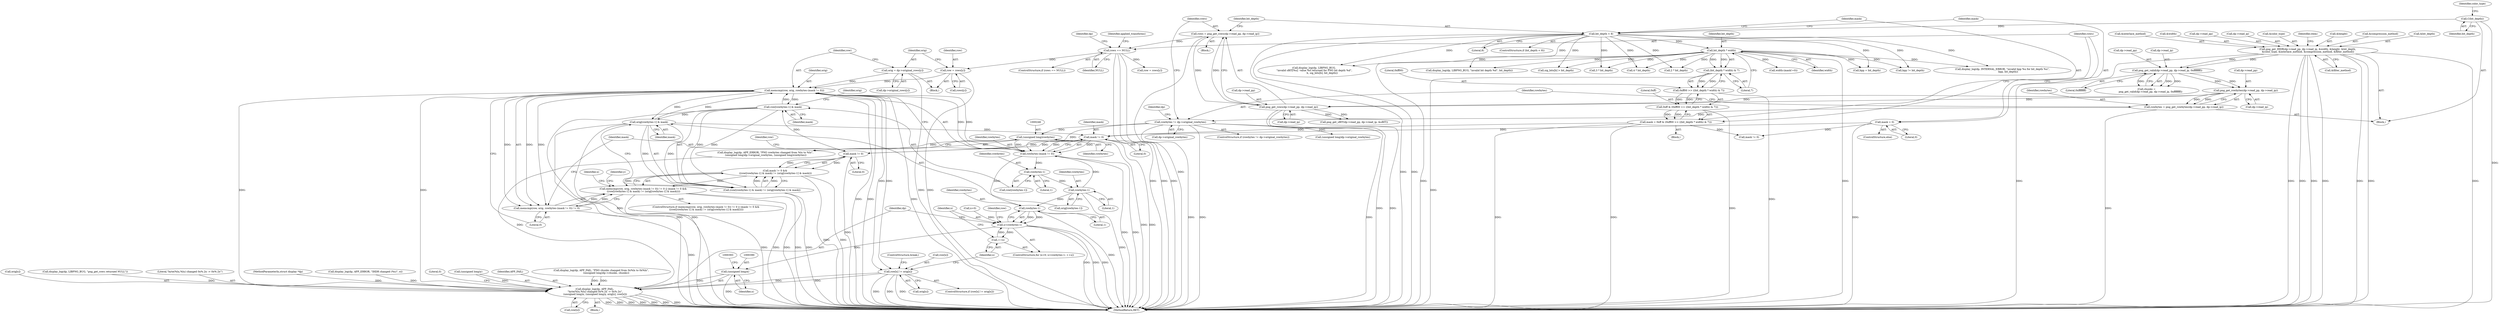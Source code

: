 digraph "0_Android_9d4853418ab2f754c2b63e091c29c5529b8b86ca_21@API" {
"1000335" [label="(Call,memcmp(row, orig, rowbytes-(mask != 0)))"];
"1000349" [label="(Call,row[rowbytes-1] & mask)"];
"1000335" [label="(Call,memcmp(row, orig, rowbytes-(mask != 0)))"];
"1000319" [label="(Call,row = rows[y])"];
"1000281" [label="(Call,rows == NULL)"];
"1000250" [label="(Call,rows = png_get_rows(dp->read_pp, dp->read_ip))"];
"1000252" [label="(Call,png_get_rows(dp->read_pp, dp->read_ip))"];
"1000223" [label="(Call,png_get_rowbytes(dp->read_pp, dp->read_ip))"];
"1000197" [label="(Call,png_get_valid(dp->read_pp, dp->read_ip, 0xffffffff))"];
"1000146" [label="(Call,png_get_IHDR(dp->read_pp, dp->read_ip, &width, &height, &bit_depth,\n &color_type, &interlace_method, &compression_method, &filter_method))"];
"1000325" [label="(Call,orig = dp->original_rows[y])"];
"1000356" [label="(Call,orig[rowbytes-1] & mask)"];
"1000338" [label="(Call,rowbytes-(mask != 0))"];
"1000245" [label="(Call,(unsigned long)rowbytes)"];
"1000231" [label="(Call,rowbytes != dp->original_rowbytes)"];
"1000221" [label="(Call,rowbytes = png_get_rowbytes(dp->read_pp, dp->read_ip))"];
"1000359" [label="(Call,rowbytes-1)"];
"1000352" [label="(Call,rowbytes-1)"];
"1000340" [label="(Call,mask != 0)"];
"1000265" [label="(Call,mask = 0xff & (0xff00 >> ((bit_depth * width) & 7)))"];
"1000267" [label="(Call,0xff & (0xff00 >> ((bit_depth * width) & 7)))"];
"1000269" [label="(Call,0xff00 >> ((bit_depth * width) & 7))"];
"1000271" [label="(Call,(bit_depth * width) & 7)"];
"1000272" [label="(Call,bit_depth * width)"];
"1000261" [label="(Call,bit_depth < 8)"];
"1000176" [label="(Call,C(bit_depth))"];
"1000277" [label="(Call,mask = 0)"];
"1000345" [label="(Call,mask != 0)"];
"1000334" [label="(Call,memcmp(row, orig, rowbytes-(mask != 0)) != 0)"];
"1000333" [label="(Call,memcmp(row, orig, rowbytes-(mask != 0)) != 0 || (mask != 0 &&\n ((row[rowbytes-1] & mask) != (orig[rowbytes-1] & mask))))"];
"1000371" [label="(Call,rowbytes-1)"];
"1000369" [label="(Call,x<rowbytes-1)"];
"1000374" [label="(Call,++x)"];
"1000389" [label="(Call,(unsigned long)x)"];
"1000385" [label="(Call,display_log(dp, APP_FAIL,\n \"byte(%lu,%lu) changed 0x%.2x -> 0x%.2x\",\n (unsigned long)x, (unsigned long)y, orig[x], row[x]))"];
"1000344" [label="(Call,mask != 0 &&\n ((row[rowbytes-1] & mask) != (orig[rowbytes-1] & mask)))"];
"1000348" [label="(Call,(row[rowbytes-1] & mask) != (orig[rowbytes-1] & mask))"];
"1000377" [label="(Call,row[x] != orig[x])"];
"1000365" [label="(ControlStructure,for (x=0; x<rowbytes-1; ++x))"];
"1000265" [label="(Call,mask = 0xff & (0xff00 >> ((bit_depth * width) & 7)))"];
"1000326" [label="(Identifier,orig)"];
"1000723" [label="(Call,display_log(dp, LIBPNG_BUG, \"invalid bit depth %d\", bit_depth))"];
"1000274" [label="(Identifier,width)"];
"1000391" [label="(Identifier,x)"];
"1000340" [label="(Call,mask != 0)"];
"1000197" [label="(Call,png_get_valid(dp->read_pp, dp->read_ip, 0xffffffff))"];
"1000371" [label="(Call,rowbytes-1)"];
"1000375" [label="(Identifier,x)"];
"1000402" [label="(Literal,0)"];
"1000362" [label="(Identifier,mask)"];
"1000363" [label="(Block,)"];
"1000230" [label="(ControlStructure,if (rowbytes != dp->original_rowbytes))"];
"1000376" [label="(ControlStructure,if (row[x] != orig[x]))"];
"1000555" [label="(Call,sig_bits[b] > bit_depth)"];
"1000176" [label="(Call,C(bit_depth))"];
"1000131" [label="(MethodParameterIn,struct display *dp)"];
"1000345" [label="(Call,mask != 0)"];
"1000485" [label="(Call,3 * bit_depth)"];
"1000377" [label="(Call,row[x] != orig[x])"];
"1000352" [label="(Call,rowbytes-1)"];
"1000161" [label="(Call,&interlace_method)"];
"1000336" [label="(Identifier,row)"];
"1000360" [label="(Identifier,rowbytes)"];
"1000791" [label="(Call,width-(mask!=0))"];
"1000271" [label="(Call,(bit_depth * width) & 7)"];
"1000771" [label="(Call,row = rows[y])"];
"1000436" [label="(Call,bpp = bit_depth)"];
"1000153" [label="(Call,&width)"];
"1000188" [label="(Call,display_log(dp, APP_ERROR, \"IHDR changed (%s)\", e))"];
"1000285" [label="(Identifier,dp)"];
"1000361" [label="(Literal,1)"];
"1000277" [label="(Call,mask = 0)"];
"1000204" [label="(Literal,0xffffffff)"];
"1000359" [label="(Call,rowbytes-1)"];
"1000179" [label="(Identifier,color_type)"];
"1000232" [label="(Identifier,rowbytes)"];
"1000356" [label="(Call,orig[rowbytes-1] & mask)"];
"1000266" [label="(Identifier,mask)"];
"1000275" [label="(Literal,7)"];
"1000354" [label="(Literal,1)"];
"1000256" [label="(Call,dp->read_ip)"];
"1000253" [label="(Call,dp->read_pp)"];
"1000236" [label="(Call,display_log(dp, APP_ERROR, \"PNG rowbytes changed from %lu to %lu\",\n (unsigned long)dp->original_rowbytes, (unsigned long)rowbytes))"];
"1000319" [label="(Call,row = rows[y])"];
"1000346" [label="(Identifier,mask)"];
"1000147" [label="(Call,dp->read_pp)"];
"1000150" [label="(Call,dp->read_ip)"];
"1000389" [label="(Call,(unsigned long)x)"];
"1000370" [label="(Identifier,x)"];
"1000227" [label="(Call,dp->read_ip)"];
"1000349" [label="(Call,row[rowbytes-1] & mask)"];
"1000159" [label="(Call,&color_type)"];
"1000366" [label="(Call,x=0)"];
"1000165" [label="(Call,&filter_method)"];
"1000224" [label="(Call,dp->read_pp)"];
"1000222" [label="(Identifier,rowbytes)"];
"1000231" [label="(Call,rowbytes != dp->original_rowbytes)"];
"1000353" [label="(Identifier,rowbytes)"];
"1000344" [label="(Call,mask != 0 &&\n ((row[rowbytes-1] & mask) != (orig[rowbytes-1] & mask)))"];
"1000280" [label="(ControlStructure,if (rows == NULL))"];
"1000201" [label="(Call,dp->read_ip)"];
"1000869" [label="(MethodReturn,RET)"];
"1000351" [label="(Identifier,row)"];
"1000357" [label="(Call,orig[rowbytes-1])"];
"1000169" [label="(Identifier,item)"];
"1000386" [label="(Identifier,dp)"];
"1000373" [label="(Literal,1)"];
"1000292" [label="(Identifier,applied_transforms)"];
"1000268" [label="(Literal,0xff)"];
"1000385" [label="(Call,display_log(dp, APP_FAIL,\n \"byte(%lu,%lu) changed 0x%.2x -> 0x%.2x\",\n (unsigned long)x, (unsigned long)y, orig[x], row[x]))"];
"1000395" [label="(Call,orig[x])"];
"1000279" [label="(Literal,0)"];
"1000355" [label="(Identifier,mask)"];
"1000392" [label="(Call,(unsigned long)y)"];
"1000221" [label="(Call,rowbytes = png_get_rowbytes(dp->read_pp, dp->read_ip))"];
"1000332" [label="(ControlStructure,if (memcmp(row, orig, rowbytes-(mask != 0)) != 0 || (mask != 0 &&\n ((row[rowbytes-1] & mask) != (orig[rowbytes-1] & mask)))))"];
"1000237" [label="(Identifier,dp)"];
"1000264" [label="(Block,)"];
"1000325" [label="(Call,orig = dp->original_rows[y])"];
"1000270" [label="(Literal,0xff00)"];
"1000578" [label="(Call,display_log(dp, INTERNAL_ERROR, \"invalid bpp %u for bit_depth %u\",\n               bpp, bit_depth))"];
"1000240" [label="(Call,(unsigned long)dp->original_rowbytes)"];
"1000133" [label="(Block,)"];
"1000520" [label="(Call,4 * bit_depth)"];
"1000276" [label="(ControlStructure,else)"];
"1000379" [label="(Identifier,row)"];
"1000387" [label="(Identifier,APP_FAIL)"];
"1000411" [label="(Call,png_get_sBIT(dp->read_pp, dp->read_ip, &sBIT))"];
"1000342" [label="(Literal,0)"];
"1000320" [label="(Identifier,row)"];
"1000457" [label="(Call,2 * bit_depth)"];
"1000211" [label="(Call,display_log(dp, APP_FAIL, \"PNG chunks changed from 0x%lx to 0x%lx\",\n             (unsigned long)dp->chunks, chunks))"];
"1000272" [label="(Call,bit_depth * width)"];
"1000263" [label="(Literal,8)"];
"1000335" [label="(Call,memcmp(row, orig, rowbytes-(mask != 0)))"];
"1000198" [label="(Call,dp->read_pp)"];
"1000348" [label="(Call,(row[rowbytes-1] & mask) != (orig[rowbytes-1] & mask))"];
"1000195" [label="(Call,chunks =\n          png_get_valid(dp->read_pp, dp->read_ip, 0xffffffff))"];
"1000334" [label="(Call,memcmp(row, orig, rowbytes-(mask != 0)) != 0)"];
"1000317" [label="(Block,)"];
"1000252" [label="(Call,png_get_rows(dp->read_pp, dp->read_ip))"];
"1000233" [label="(Call,dp->original_rowbytes)"];
"1000574" [label="(Call,bpp != bit_depth)"];
"1000177" [label="(Identifier,bit_depth)"];
"1000316" [label="(Identifier,y)"];
"1000155" [label="(Call,&height)"];
"1000248" [label="(Block,)"];
"1000338" [label="(Call,rowbytes-(mask != 0))"];
"1000146" [label="(Call,png_get_IHDR(dp->read_pp, dp->read_ip, &width, &height, &bit_depth,\n &color_type, &interlace_method, &compression_method, &filter_method))"];
"1000327" [label="(Call,dp->original_rows[y])"];
"1000343" [label="(Literal,0)"];
"1000283" [label="(Identifier,NULL)"];
"1000247" [label="(Identifier,rowbytes)"];
"1000267" [label="(Call,0xff & (0xff00 >> ((bit_depth * width) & 7)))"];
"1000163" [label="(Call,&compression_method)"];
"1000223" [label="(Call,png_get_rowbytes(dp->read_pp, dp->read_ip))"];
"1000157" [label="(Call,&bit_depth)"];
"1000278" [label="(Identifier,mask)"];
"1000347" [label="(Literal,0)"];
"1000251" [label="(Identifier,rows)"];
"1000333" [label="(Call,memcmp(row, orig, rowbytes-(mask != 0)) != 0 || (mask != 0 &&\n ((row[rowbytes-1] & mask) != (orig[rowbytes-1] & mask))))"];
"1000560" [label="(Call,display_log(dp, LIBPNG_BUG,\n \"invalid sBIT[%u]  value %d returned for PNG bit depth %d\",\n                     b, sig_bits[b], bit_depth))"];
"1000369" [label="(Call,x<rowbytes-1)"];
"1000284" [label="(Call,display_log(dp, LIBPNG_BUG, \"png_get_rows returned NULL\"))"];
"1000260" [label="(ControlStructure,if (bit_depth < 8))"];
"1000262" [label="(Identifier,bit_depth)"];
"1000398" [label="(Call,row[x])"];
"1000388" [label="(Literal,\"byte(%lu,%lu) changed 0x%.2x -> 0x%.2x\")"];
"1000281" [label="(Call,rows == NULL)"];
"1000269" [label="(Call,0xff00 >> ((bit_depth * width) & 7))"];
"1000367" [label="(Identifier,x)"];
"1000282" [label="(Identifier,rows)"];
"1000339" [label="(Identifier,rowbytes)"];
"1000350" [label="(Call,row[rowbytes-1])"];
"1000273" [label="(Identifier,bit_depth)"];
"1000378" [label="(Call,row[x])"];
"1000358" [label="(Identifier,orig)"];
"1000372" [label="(Identifier,rowbytes)"];
"1000337" [label="(Identifier,orig)"];
"1000261" [label="(Call,bit_depth < 8)"];
"1000341" [label="(Identifier,mask)"];
"1000321" [label="(Call,rows[y])"];
"1000245" [label="(Call,(unsigned long)rowbytes)"];
"1000381" [label="(Call,orig[x])"];
"1000384" [label="(ControlStructure,break;)"];
"1000250" [label="(Call,rows = png_get_rows(dp->read_pp, dp->read_ip))"];
"1000737" [label="(Call,mask != 0)"];
"1000374" [label="(Call,++x)"];
"1000335" -> "1000334"  [label="AST: "];
"1000335" -> "1000338"  [label="CFG: "];
"1000336" -> "1000335"  [label="AST: "];
"1000337" -> "1000335"  [label="AST: "];
"1000338" -> "1000335"  [label="AST: "];
"1000343" -> "1000335"  [label="CFG: "];
"1000335" -> "1000869"  [label="DDG: "];
"1000335" -> "1000869"  [label="DDG: "];
"1000335" -> "1000869"  [label="DDG: "];
"1000335" -> "1000334"  [label="DDG: "];
"1000335" -> "1000334"  [label="DDG: "];
"1000335" -> "1000334"  [label="DDG: "];
"1000349" -> "1000335"  [label="DDG: "];
"1000319" -> "1000335"  [label="DDG: "];
"1000325" -> "1000335"  [label="DDG: "];
"1000356" -> "1000335"  [label="DDG: "];
"1000338" -> "1000335"  [label="DDG: "];
"1000338" -> "1000335"  [label="DDG: "];
"1000335" -> "1000349"  [label="DDG: "];
"1000335" -> "1000356"  [label="DDG: "];
"1000335" -> "1000377"  [label="DDG: "];
"1000335" -> "1000377"  [label="DDG: "];
"1000335" -> "1000385"  [label="DDG: "];
"1000335" -> "1000385"  [label="DDG: "];
"1000349" -> "1000348"  [label="AST: "];
"1000349" -> "1000355"  [label="CFG: "];
"1000350" -> "1000349"  [label="AST: "];
"1000355" -> "1000349"  [label="AST: "];
"1000358" -> "1000349"  [label="CFG: "];
"1000349" -> "1000869"  [label="DDG: "];
"1000349" -> "1000348"  [label="DDG: "];
"1000349" -> "1000348"  [label="DDG: "];
"1000345" -> "1000349"  [label="DDG: "];
"1000349" -> "1000356"  [label="DDG: "];
"1000319" -> "1000317"  [label="AST: "];
"1000319" -> "1000321"  [label="CFG: "];
"1000320" -> "1000319"  [label="AST: "];
"1000321" -> "1000319"  [label="AST: "];
"1000326" -> "1000319"  [label="CFG: "];
"1000319" -> "1000869"  [label="DDG: "];
"1000281" -> "1000319"  [label="DDG: "];
"1000281" -> "1000280"  [label="AST: "];
"1000281" -> "1000283"  [label="CFG: "];
"1000282" -> "1000281"  [label="AST: "];
"1000283" -> "1000281"  [label="AST: "];
"1000285" -> "1000281"  [label="CFG: "];
"1000292" -> "1000281"  [label="CFG: "];
"1000281" -> "1000869"  [label="DDG: "];
"1000281" -> "1000869"  [label="DDG: "];
"1000281" -> "1000869"  [label="DDG: "];
"1000250" -> "1000281"  [label="DDG: "];
"1000281" -> "1000771"  [label="DDG: "];
"1000250" -> "1000248"  [label="AST: "];
"1000250" -> "1000252"  [label="CFG: "];
"1000251" -> "1000250"  [label="AST: "];
"1000252" -> "1000250"  [label="AST: "];
"1000262" -> "1000250"  [label="CFG: "];
"1000250" -> "1000869"  [label="DDG: "];
"1000252" -> "1000250"  [label="DDG: "];
"1000252" -> "1000250"  [label="DDG: "];
"1000252" -> "1000256"  [label="CFG: "];
"1000253" -> "1000252"  [label="AST: "];
"1000256" -> "1000252"  [label="AST: "];
"1000252" -> "1000869"  [label="DDG: "];
"1000252" -> "1000869"  [label="DDG: "];
"1000223" -> "1000252"  [label="DDG: "];
"1000223" -> "1000252"  [label="DDG: "];
"1000252" -> "1000411"  [label="DDG: "];
"1000252" -> "1000411"  [label="DDG: "];
"1000223" -> "1000221"  [label="AST: "];
"1000223" -> "1000227"  [label="CFG: "];
"1000224" -> "1000223"  [label="AST: "];
"1000227" -> "1000223"  [label="AST: "];
"1000221" -> "1000223"  [label="CFG: "];
"1000223" -> "1000221"  [label="DDG: "];
"1000223" -> "1000221"  [label="DDG: "];
"1000197" -> "1000223"  [label="DDG: "];
"1000197" -> "1000223"  [label="DDG: "];
"1000197" -> "1000195"  [label="AST: "];
"1000197" -> "1000204"  [label="CFG: "];
"1000198" -> "1000197"  [label="AST: "];
"1000201" -> "1000197"  [label="AST: "];
"1000204" -> "1000197"  [label="AST: "];
"1000195" -> "1000197"  [label="CFG: "];
"1000197" -> "1000195"  [label="DDG: "];
"1000197" -> "1000195"  [label="DDG: "];
"1000197" -> "1000195"  [label="DDG: "];
"1000146" -> "1000197"  [label="DDG: "];
"1000146" -> "1000197"  [label="DDG: "];
"1000146" -> "1000133"  [label="AST: "];
"1000146" -> "1000165"  [label="CFG: "];
"1000147" -> "1000146"  [label="AST: "];
"1000150" -> "1000146"  [label="AST: "];
"1000153" -> "1000146"  [label="AST: "];
"1000155" -> "1000146"  [label="AST: "];
"1000157" -> "1000146"  [label="AST: "];
"1000159" -> "1000146"  [label="AST: "];
"1000161" -> "1000146"  [label="AST: "];
"1000163" -> "1000146"  [label="AST: "];
"1000165" -> "1000146"  [label="AST: "];
"1000169" -> "1000146"  [label="CFG: "];
"1000146" -> "1000869"  [label="DDG: "];
"1000146" -> "1000869"  [label="DDG: "];
"1000146" -> "1000869"  [label="DDG: "];
"1000146" -> "1000869"  [label="DDG: "];
"1000146" -> "1000869"  [label="DDG: "];
"1000146" -> "1000869"  [label="DDG: "];
"1000146" -> "1000869"  [label="DDG: "];
"1000146" -> "1000869"  [label="DDG: "];
"1000325" -> "1000317"  [label="AST: "];
"1000325" -> "1000327"  [label="CFG: "];
"1000326" -> "1000325"  [label="AST: "];
"1000327" -> "1000325"  [label="AST: "];
"1000336" -> "1000325"  [label="CFG: "];
"1000325" -> "1000869"  [label="DDG: "];
"1000356" -> "1000348"  [label="AST: "];
"1000356" -> "1000362"  [label="CFG: "];
"1000357" -> "1000356"  [label="AST: "];
"1000362" -> "1000356"  [label="AST: "];
"1000348" -> "1000356"  [label="CFG: "];
"1000356" -> "1000869"  [label="DDG: "];
"1000356" -> "1000869"  [label="DDG: "];
"1000356" -> "1000340"  [label="DDG: "];
"1000356" -> "1000348"  [label="DDG: "];
"1000356" -> "1000348"  [label="DDG: "];
"1000338" -> "1000340"  [label="CFG: "];
"1000339" -> "1000338"  [label="AST: "];
"1000340" -> "1000338"  [label="AST: "];
"1000338" -> "1000869"  [label="DDG: "];
"1000338" -> "1000869"  [label="DDG: "];
"1000245" -> "1000338"  [label="DDG: "];
"1000359" -> "1000338"  [label="DDG: "];
"1000231" -> "1000338"  [label="DDG: "];
"1000340" -> "1000338"  [label="DDG: "];
"1000340" -> "1000338"  [label="DDG: "];
"1000338" -> "1000352"  [label="DDG: "];
"1000338" -> "1000371"  [label="DDG: "];
"1000245" -> "1000236"  [label="AST: "];
"1000245" -> "1000247"  [label="CFG: "];
"1000246" -> "1000245"  [label="AST: "];
"1000247" -> "1000245"  [label="AST: "];
"1000236" -> "1000245"  [label="CFG: "];
"1000245" -> "1000869"  [label="DDG: "];
"1000245" -> "1000236"  [label="DDG: "];
"1000231" -> "1000245"  [label="DDG: "];
"1000231" -> "1000230"  [label="AST: "];
"1000231" -> "1000233"  [label="CFG: "];
"1000232" -> "1000231"  [label="AST: "];
"1000233" -> "1000231"  [label="AST: "];
"1000237" -> "1000231"  [label="CFG: "];
"1000251" -> "1000231"  [label="CFG: "];
"1000231" -> "1000869"  [label="DDG: "];
"1000231" -> "1000869"  [label="DDG: "];
"1000231" -> "1000869"  [label="DDG: "];
"1000221" -> "1000231"  [label="DDG: "];
"1000231" -> "1000240"  [label="DDG: "];
"1000221" -> "1000133"  [label="AST: "];
"1000222" -> "1000221"  [label="AST: "];
"1000232" -> "1000221"  [label="CFG: "];
"1000221" -> "1000869"  [label="DDG: "];
"1000359" -> "1000357"  [label="AST: "];
"1000359" -> "1000361"  [label="CFG: "];
"1000360" -> "1000359"  [label="AST: "];
"1000361" -> "1000359"  [label="AST: "];
"1000357" -> "1000359"  [label="CFG: "];
"1000359" -> "1000869"  [label="DDG: "];
"1000352" -> "1000359"  [label="DDG: "];
"1000359" -> "1000371"  [label="DDG: "];
"1000352" -> "1000350"  [label="AST: "];
"1000352" -> "1000354"  [label="CFG: "];
"1000353" -> "1000352"  [label="AST: "];
"1000354" -> "1000352"  [label="AST: "];
"1000350" -> "1000352"  [label="CFG: "];
"1000340" -> "1000342"  [label="CFG: "];
"1000341" -> "1000340"  [label="AST: "];
"1000342" -> "1000340"  [label="AST: "];
"1000340" -> "1000869"  [label="DDG: "];
"1000265" -> "1000340"  [label="DDG: "];
"1000277" -> "1000340"  [label="DDG: "];
"1000345" -> "1000340"  [label="DDG: "];
"1000340" -> "1000345"  [label="DDG: "];
"1000265" -> "1000264"  [label="AST: "];
"1000265" -> "1000267"  [label="CFG: "];
"1000266" -> "1000265"  [label="AST: "];
"1000267" -> "1000265"  [label="AST: "];
"1000282" -> "1000265"  [label="CFG: "];
"1000265" -> "1000869"  [label="DDG: "];
"1000265" -> "1000869"  [label="DDG: "];
"1000267" -> "1000265"  [label="DDG: "];
"1000267" -> "1000265"  [label="DDG: "];
"1000265" -> "1000737"  [label="DDG: "];
"1000267" -> "1000269"  [label="CFG: "];
"1000268" -> "1000267"  [label="AST: "];
"1000269" -> "1000267"  [label="AST: "];
"1000267" -> "1000869"  [label="DDG: "];
"1000269" -> "1000267"  [label="DDG: "];
"1000269" -> "1000267"  [label="DDG: "];
"1000269" -> "1000271"  [label="CFG: "];
"1000270" -> "1000269"  [label="AST: "];
"1000271" -> "1000269"  [label="AST: "];
"1000269" -> "1000869"  [label="DDG: "];
"1000271" -> "1000269"  [label="DDG: "];
"1000271" -> "1000269"  [label="DDG: "];
"1000271" -> "1000275"  [label="CFG: "];
"1000272" -> "1000271"  [label="AST: "];
"1000275" -> "1000271"  [label="AST: "];
"1000271" -> "1000869"  [label="DDG: "];
"1000272" -> "1000271"  [label="DDG: "];
"1000272" -> "1000271"  [label="DDG: "];
"1000272" -> "1000274"  [label="CFG: "];
"1000273" -> "1000272"  [label="AST: "];
"1000274" -> "1000272"  [label="AST: "];
"1000275" -> "1000272"  [label="CFG: "];
"1000272" -> "1000869"  [label="DDG: "];
"1000272" -> "1000869"  [label="DDG: "];
"1000261" -> "1000272"  [label="DDG: "];
"1000272" -> "1000436"  [label="DDG: "];
"1000272" -> "1000457"  [label="DDG: "];
"1000272" -> "1000485"  [label="DDG: "];
"1000272" -> "1000520"  [label="DDG: "];
"1000272" -> "1000555"  [label="DDG: "];
"1000272" -> "1000560"  [label="DDG: "];
"1000272" -> "1000574"  [label="DDG: "];
"1000272" -> "1000578"  [label="DDG: "];
"1000272" -> "1000723"  [label="DDG: "];
"1000272" -> "1000791"  [label="DDG: "];
"1000261" -> "1000260"  [label="AST: "];
"1000261" -> "1000263"  [label="CFG: "];
"1000262" -> "1000261"  [label="AST: "];
"1000263" -> "1000261"  [label="AST: "];
"1000266" -> "1000261"  [label="CFG: "];
"1000278" -> "1000261"  [label="CFG: "];
"1000261" -> "1000869"  [label="DDG: "];
"1000261" -> "1000869"  [label="DDG: "];
"1000176" -> "1000261"  [label="DDG: "];
"1000261" -> "1000436"  [label="DDG: "];
"1000261" -> "1000457"  [label="DDG: "];
"1000261" -> "1000485"  [label="DDG: "];
"1000261" -> "1000520"  [label="DDG: "];
"1000261" -> "1000555"  [label="DDG: "];
"1000261" -> "1000560"  [label="DDG: "];
"1000261" -> "1000574"  [label="DDG: "];
"1000261" -> "1000578"  [label="DDG: "];
"1000261" -> "1000723"  [label="DDG: "];
"1000176" -> "1000133"  [label="AST: "];
"1000176" -> "1000177"  [label="CFG: "];
"1000177" -> "1000176"  [label="AST: "];
"1000179" -> "1000176"  [label="CFG: "];
"1000176" -> "1000869"  [label="DDG: "];
"1000277" -> "1000276"  [label="AST: "];
"1000277" -> "1000279"  [label="CFG: "];
"1000278" -> "1000277"  [label="AST: "];
"1000279" -> "1000277"  [label="AST: "];
"1000282" -> "1000277"  [label="CFG: "];
"1000277" -> "1000869"  [label="DDG: "];
"1000277" -> "1000737"  [label="DDG: "];
"1000345" -> "1000344"  [label="AST: "];
"1000345" -> "1000347"  [label="CFG: "];
"1000346" -> "1000345"  [label="AST: "];
"1000347" -> "1000345"  [label="AST: "];
"1000351" -> "1000345"  [label="CFG: "];
"1000344" -> "1000345"  [label="CFG: "];
"1000345" -> "1000869"  [label="DDG: "];
"1000345" -> "1000344"  [label="DDG: "];
"1000345" -> "1000344"  [label="DDG: "];
"1000334" -> "1000333"  [label="AST: "];
"1000334" -> "1000343"  [label="CFG: "];
"1000343" -> "1000334"  [label="AST: "];
"1000346" -> "1000334"  [label="CFG: "];
"1000333" -> "1000334"  [label="CFG: "];
"1000334" -> "1000869"  [label="DDG: "];
"1000334" -> "1000333"  [label="DDG: "];
"1000334" -> "1000333"  [label="DDG: "];
"1000333" -> "1000332"  [label="AST: "];
"1000333" -> "1000344"  [label="CFG: "];
"1000344" -> "1000333"  [label="AST: "];
"1000367" -> "1000333"  [label="CFG: "];
"1000316" -> "1000333"  [label="CFG: "];
"1000333" -> "1000869"  [label="DDG: "];
"1000333" -> "1000869"  [label="DDG: "];
"1000333" -> "1000869"  [label="DDG: "];
"1000344" -> "1000333"  [label="DDG: "];
"1000344" -> "1000333"  [label="DDG: "];
"1000371" -> "1000369"  [label="AST: "];
"1000371" -> "1000373"  [label="CFG: "];
"1000372" -> "1000371"  [label="AST: "];
"1000373" -> "1000371"  [label="AST: "];
"1000369" -> "1000371"  [label="CFG: "];
"1000371" -> "1000869"  [label="DDG: "];
"1000371" -> "1000369"  [label="DDG: "];
"1000371" -> "1000369"  [label="DDG: "];
"1000369" -> "1000365"  [label="AST: "];
"1000370" -> "1000369"  [label="AST: "];
"1000379" -> "1000369"  [label="CFG: "];
"1000386" -> "1000369"  [label="CFG: "];
"1000369" -> "1000869"  [label="DDG: "];
"1000369" -> "1000869"  [label="DDG: "];
"1000369" -> "1000869"  [label="DDG: "];
"1000374" -> "1000369"  [label="DDG: "];
"1000366" -> "1000369"  [label="DDG: "];
"1000369" -> "1000374"  [label="DDG: "];
"1000369" -> "1000389"  [label="DDG: "];
"1000374" -> "1000365"  [label="AST: "];
"1000374" -> "1000375"  [label="CFG: "];
"1000375" -> "1000374"  [label="AST: "];
"1000370" -> "1000374"  [label="CFG: "];
"1000389" -> "1000385"  [label="AST: "];
"1000389" -> "1000391"  [label="CFG: "];
"1000390" -> "1000389"  [label="AST: "];
"1000391" -> "1000389"  [label="AST: "];
"1000393" -> "1000389"  [label="CFG: "];
"1000389" -> "1000869"  [label="DDG: "];
"1000389" -> "1000385"  [label="DDG: "];
"1000385" -> "1000363"  [label="AST: "];
"1000385" -> "1000398"  [label="CFG: "];
"1000386" -> "1000385"  [label="AST: "];
"1000387" -> "1000385"  [label="AST: "];
"1000388" -> "1000385"  [label="AST: "];
"1000392" -> "1000385"  [label="AST: "];
"1000395" -> "1000385"  [label="AST: "];
"1000398" -> "1000385"  [label="AST: "];
"1000402" -> "1000385"  [label="CFG: "];
"1000385" -> "1000869"  [label="DDG: "];
"1000385" -> "1000869"  [label="DDG: "];
"1000385" -> "1000869"  [label="DDG: "];
"1000385" -> "1000869"  [label="DDG: "];
"1000385" -> "1000869"  [label="DDG: "];
"1000385" -> "1000869"  [label="DDG: "];
"1000385" -> "1000869"  [label="DDG: "];
"1000188" -> "1000385"  [label="DDG: "];
"1000211" -> "1000385"  [label="DDG: "];
"1000211" -> "1000385"  [label="DDG: "];
"1000236" -> "1000385"  [label="DDG: "];
"1000284" -> "1000385"  [label="DDG: "];
"1000131" -> "1000385"  [label="DDG: "];
"1000392" -> "1000385"  [label="DDG: "];
"1000377" -> "1000385"  [label="DDG: "];
"1000377" -> "1000385"  [label="DDG: "];
"1000344" -> "1000348"  [label="CFG: "];
"1000348" -> "1000344"  [label="AST: "];
"1000344" -> "1000869"  [label="DDG: "];
"1000344" -> "1000869"  [label="DDG: "];
"1000348" -> "1000344"  [label="DDG: "];
"1000348" -> "1000344"  [label="DDG: "];
"1000348" -> "1000869"  [label="DDG: "];
"1000348" -> "1000869"  [label="DDG: "];
"1000377" -> "1000376"  [label="AST: "];
"1000377" -> "1000381"  [label="CFG: "];
"1000378" -> "1000377"  [label="AST: "];
"1000381" -> "1000377"  [label="AST: "];
"1000384" -> "1000377"  [label="CFG: "];
"1000375" -> "1000377"  [label="CFG: "];
"1000377" -> "1000869"  [label="DDG: "];
"1000377" -> "1000869"  [label="DDG: "];
"1000377" -> "1000869"  [label="DDG: "];
}
